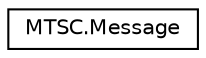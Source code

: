 digraph "Graphical Class Hierarchy"
{
 // LATEX_PDF_SIZE
  edge [fontname="Helvetica",fontsize="10",labelfontname="Helvetica",labelfontsize="10"];
  node [fontname="Helvetica",fontsize="10",shape=record];
  rankdir="LR";
  Node0 [label="MTSC.Message",height=0.2,width=0.4,color="black", fillcolor="white", style="filled",URL="$dc/dd4/struct_m_t_s_c_1_1_message.html",tooltip=" "];
}
